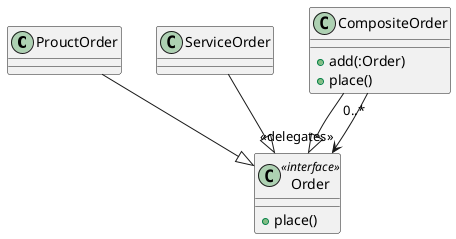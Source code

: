 @startuml

class ProuctOrder
class ServiceOrder

class Order<<interface>>{
+place()
}
class CompositeOrder{
+add(:Order)
+place()
}

ProuctOrder --|> Order
ServiceOrder --|> Order
CompositeOrder --|> Order

CompositeOrder "0..*"-->"<<delegates>>"Order


@enduml